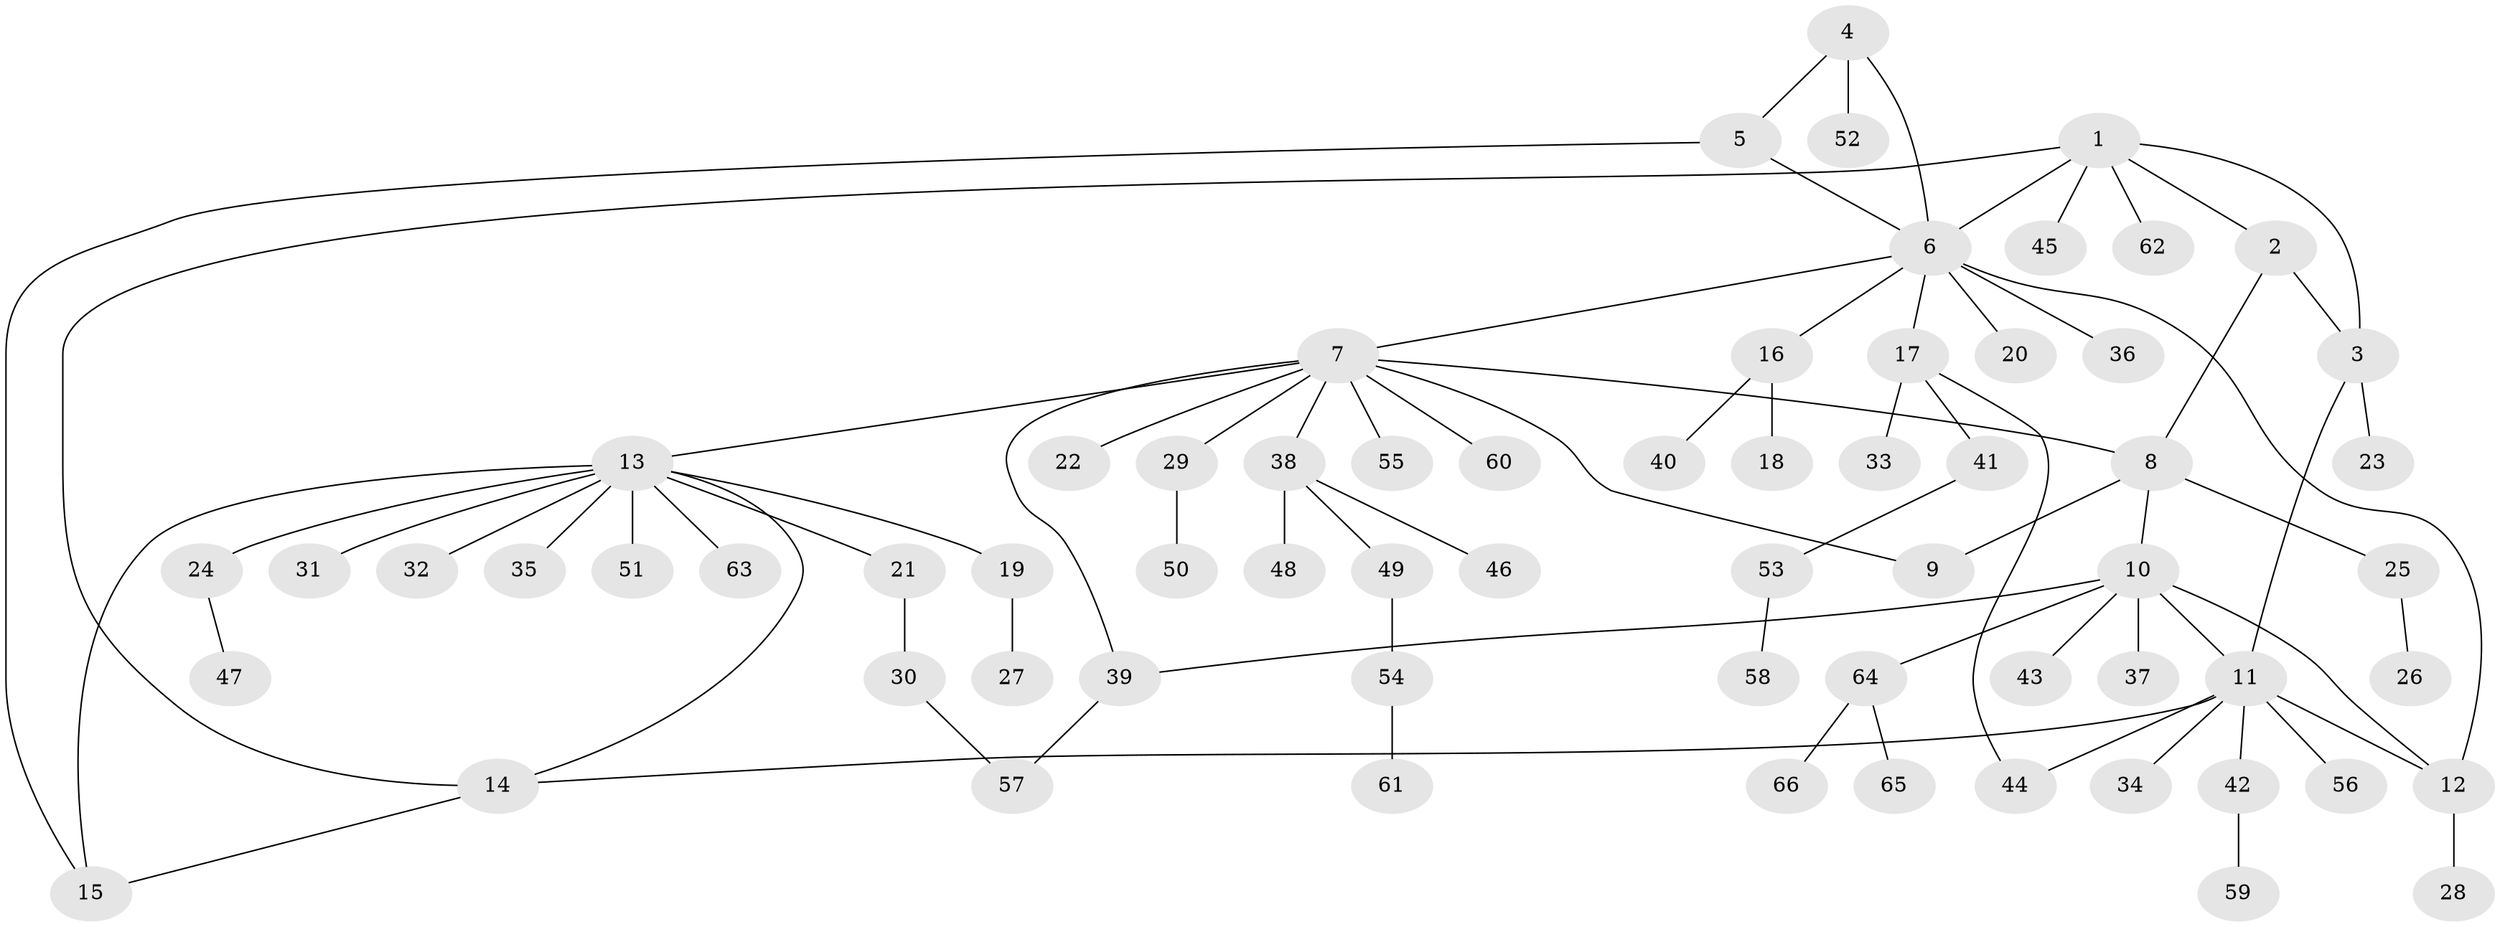 // Generated by graph-tools (version 1.1) at 2025/11/02/27/25 16:11:29]
// undirected, 66 vertices, 79 edges
graph export_dot {
graph [start="1"]
  node [color=gray90,style=filled];
  1;
  2;
  3;
  4;
  5;
  6;
  7;
  8;
  9;
  10;
  11;
  12;
  13;
  14;
  15;
  16;
  17;
  18;
  19;
  20;
  21;
  22;
  23;
  24;
  25;
  26;
  27;
  28;
  29;
  30;
  31;
  32;
  33;
  34;
  35;
  36;
  37;
  38;
  39;
  40;
  41;
  42;
  43;
  44;
  45;
  46;
  47;
  48;
  49;
  50;
  51;
  52;
  53;
  54;
  55;
  56;
  57;
  58;
  59;
  60;
  61;
  62;
  63;
  64;
  65;
  66;
  1 -- 2;
  1 -- 3;
  1 -- 6;
  1 -- 14;
  1 -- 45;
  1 -- 62;
  2 -- 3;
  2 -- 8;
  3 -- 11;
  3 -- 23;
  4 -- 5;
  4 -- 6;
  4 -- 52;
  5 -- 6;
  5 -- 15;
  6 -- 7;
  6 -- 12;
  6 -- 16;
  6 -- 17;
  6 -- 20;
  6 -- 36;
  7 -- 8;
  7 -- 9;
  7 -- 13;
  7 -- 22;
  7 -- 29;
  7 -- 38;
  7 -- 39;
  7 -- 55;
  7 -- 60;
  8 -- 9;
  8 -- 10;
  8 -- 25;
  10 -- 11;
  10 -- 12;
  10 -- 37;
  10 -- 39;
  10 -- 43;
  10 -- 64;
  11 -- 12;
  11 -- 14;
  11 -- 34;
  11 -- 42;
  11 -- 44;
  11 -- 56;
  12 -- 28;
  13 -- 14;
  13 -- 15;
  13 -- 19;
  13 -- 21;
  13 -- 24;
  13 -- 31;
  13 -- 32;
  13 -- 35;
  13 -- 51;
  13 -- 63;
  14 -- 15;
  16 -- 18;
  16 -- 40;
  17 -- 33;
  17 -- 41;
  17 -- 44;
  19 -- 27;
  21 -- 30;
  24 -- 47;
  25 -- 26;
  29 -- 50;
  30 -- 57;
  38 -- 46;
  38 -- 48;
  38 -- 49;
  39 -- 57;
  41 -- 53;
  42 -- 59;
  49 -- 54;
  53 -- 58;
  54 -- 61;
  64 -- 65;
  64 -- 66;
}
